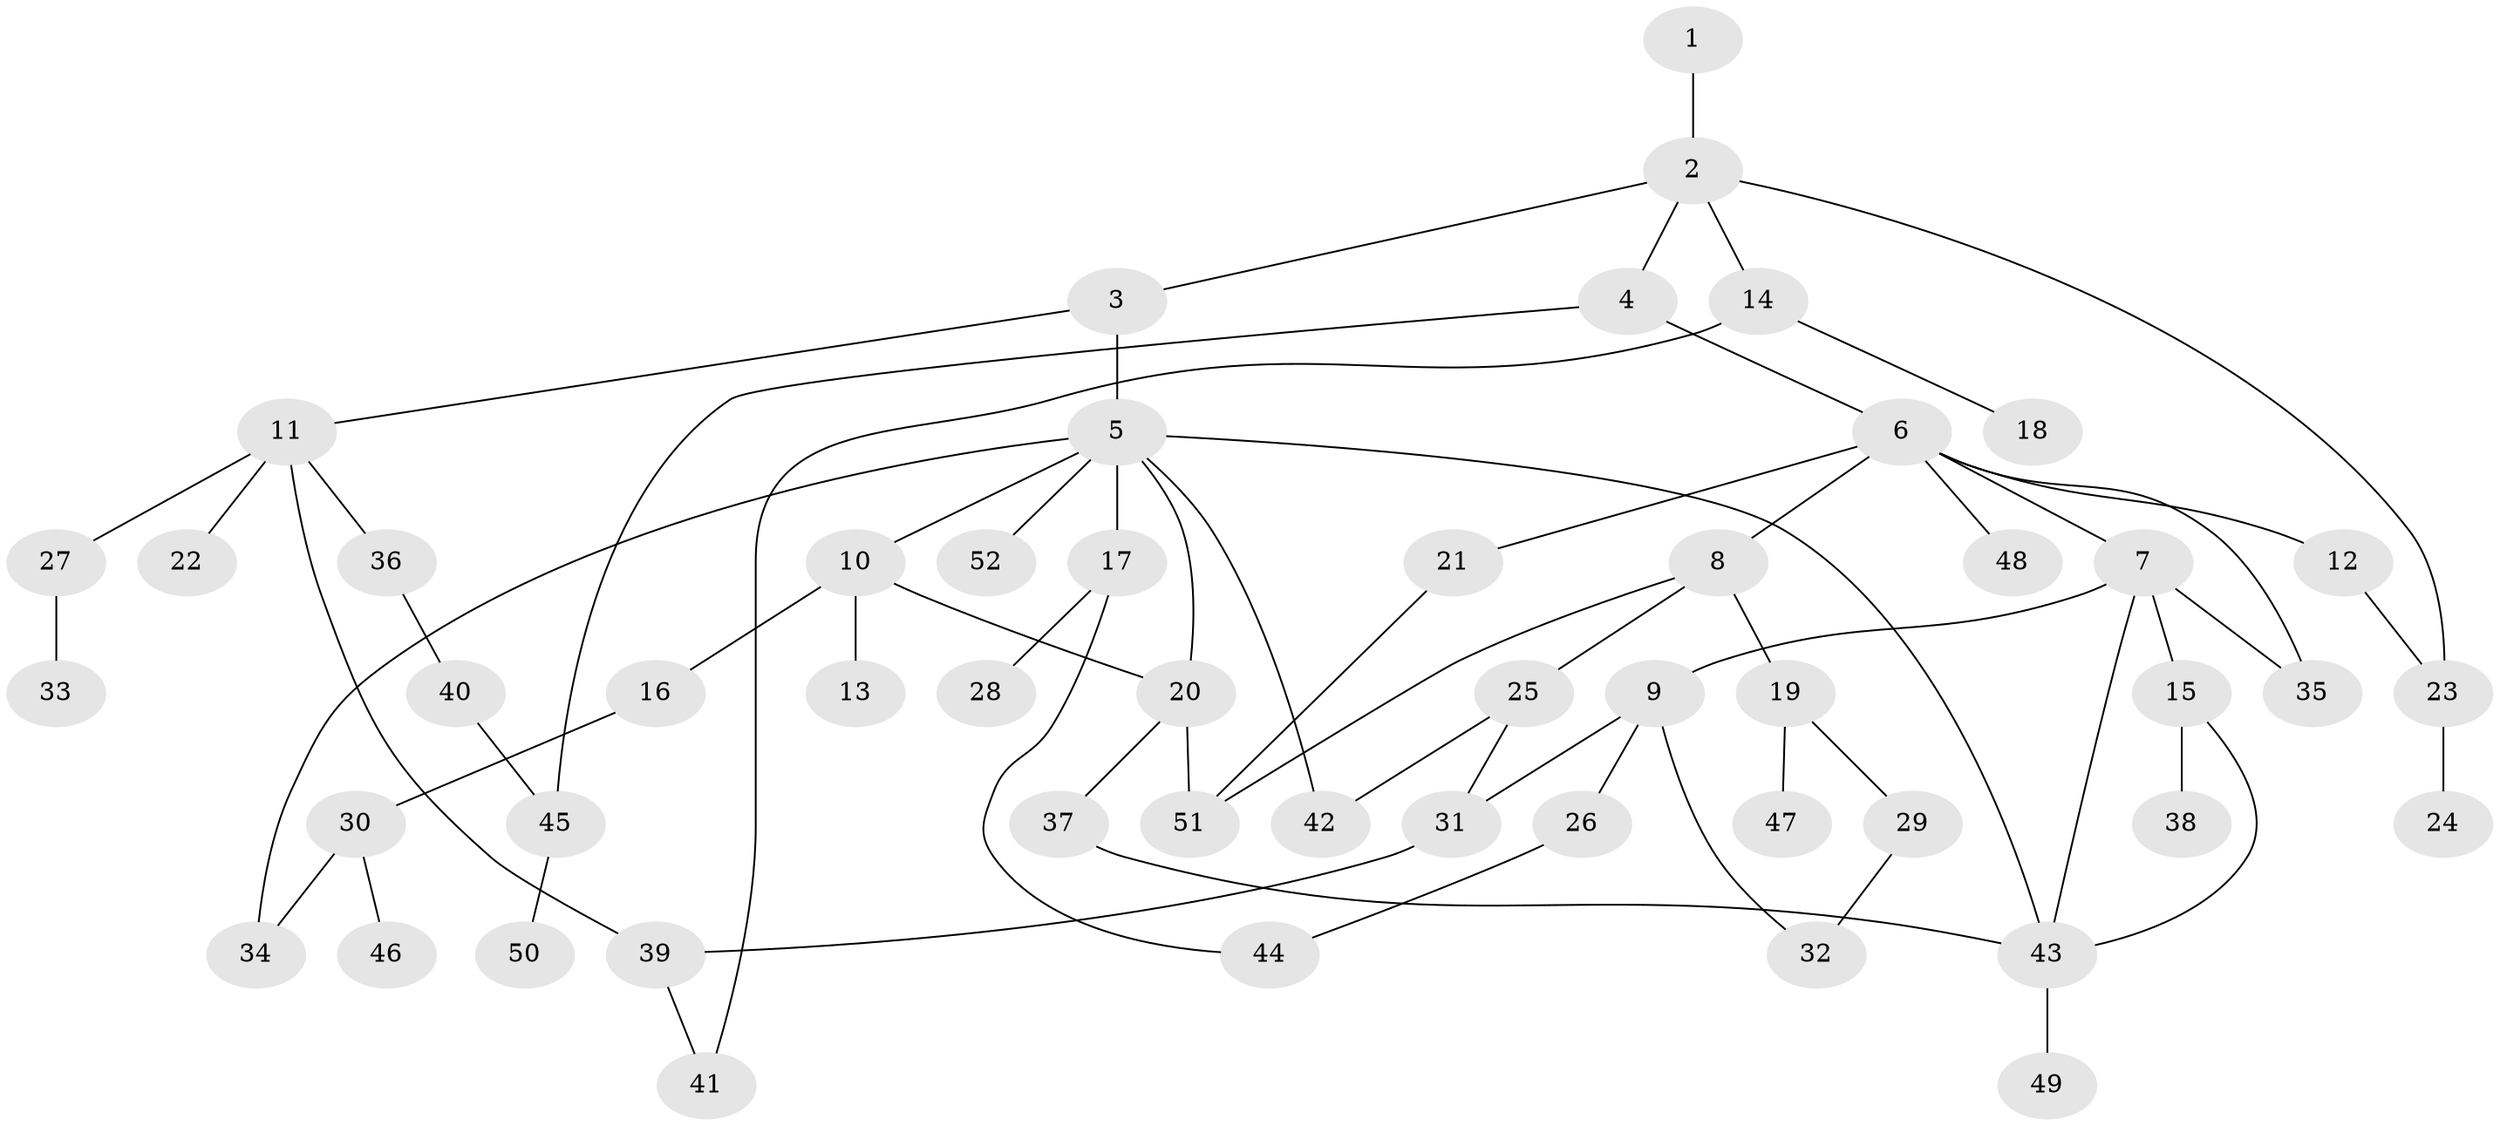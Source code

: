 // coarse degree distribution, {8: 0.03225806451612903, 9: 0.06451612903225806, 5: 0.03225806451612903, 4: 0.06451612903225806, 2: 0.3225806451612903, 1: 0.2903225806451613, 3: 0.1935483870967742}
// Generated by graph-tools (version 1.1) at 2025/16/03/04/25 18:16:49]
// undirected, 52 vertices, 67 edges
graph export_dot {
graph [start="1"]
  node [color=gray90,style=filled];
  1;
  2;
  3;
  4;
  5;
  6;
  7;
  8;
  9;
  10;
  11;
  12;
  13;
  14;
  15;
  16;
  17;
  18;
  19;
  20;
  21;
  22;
  23;
  24;
  25;
  26;
  27;
  28;
  29;
  30;
  31;
  32;
  33;
  34;
  35;
  36;
  37;
  38;
  39;
  40;
  41;
  42;
  43;
  44;
  45;
  46;
  47;
  48;
  49;
  50;
  51;
  52;
  1 -- 2;
  2 -- 3;
  2 -- 4;
  2 -- 14;
  2 -- 23;
  3 -- 5;
  3 -- 11;
  4 -- 6;
  4 -- 45;
  5 -- 10;
  5 -- 17;
  5 -- 34;
  5 -- 42;
  5 -- 52;
  5 -- 43;
  5 -- 20;
  6 -- 7;
  6 -- 8;
  6 -- 12;
  6 -- 21;
  6 -- 35;
  6 -- 48;
  7 -- 9;
  7 -- 15;
  7 -- 43;
  7 -- 35;
  8 -- 19;
  8 -- 25;
  8 -- 51;
  9 -- 26;
  9 -- 31;
  9 -- 32;
  10 -- 13;
  10 -- 16;
  10 -- 20;
  11 -- 22;
  11 -- 27;
  11 -- 36;
  11 -- 39;
  12 -- 23;
  14 -- 18;
  14 -- 41;
  15 -- 38;
  15 -- 43;
  16 -- 30;
  17 -- 28;
  17 -- 44;
  19 -- 29;
  19 -- 47;
  20 -- 37;
  20 -- 51;
  21 -- 51;
  23 -- 24;
  25 -- 31;
  25 -- 42;
  26 -- 44;
  27 -- 33;
  29 -- 32;
  30 -- 46;
  30 -- 34;
  31 -- 39;
  36 -- 40;
  37 -- 43;
  39 -- 41;
  40 -- 45;
  43 -- 49;
  45 -- 50;
}
